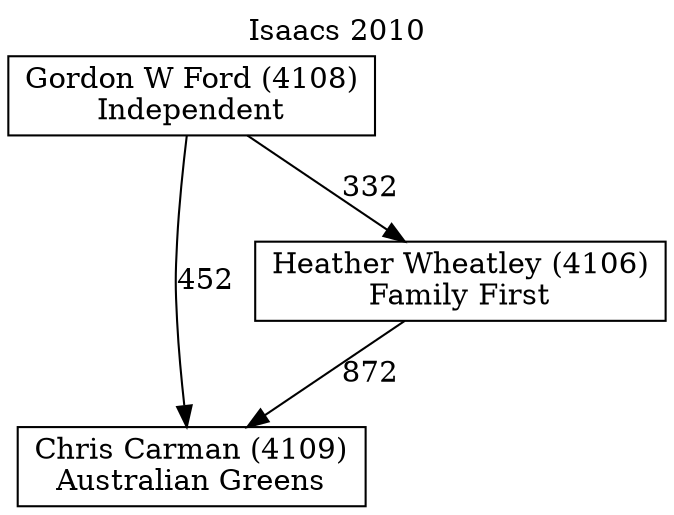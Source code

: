 // House preference flow
digraph "Chris Carman (4109)_Isaacs_2010" {
	graph [label="Isaacs 2010" labelloc=t mclimit=10]
	node [shape=box]
	"Chris Carman (4109)" [label="Chris Carman (4109)
Australian Greens"]
	"Gordon W Ford (4108)" [label="Gordon W Ford (4108)
Independent"]
	"Heather Wheatley (4106)" [label="Heather Wheatley (4106)
Family First"]
	"Gordon W Ford (4108)" -> "Chris Carman (4109)" [label=452]
	"Gordon W Ford (4108)" -> "Heather Wheatley (4106)" [label=332]
	"Heather Wheatley (4106)" -> "Chris Carman (4109)" [label=872]
}
